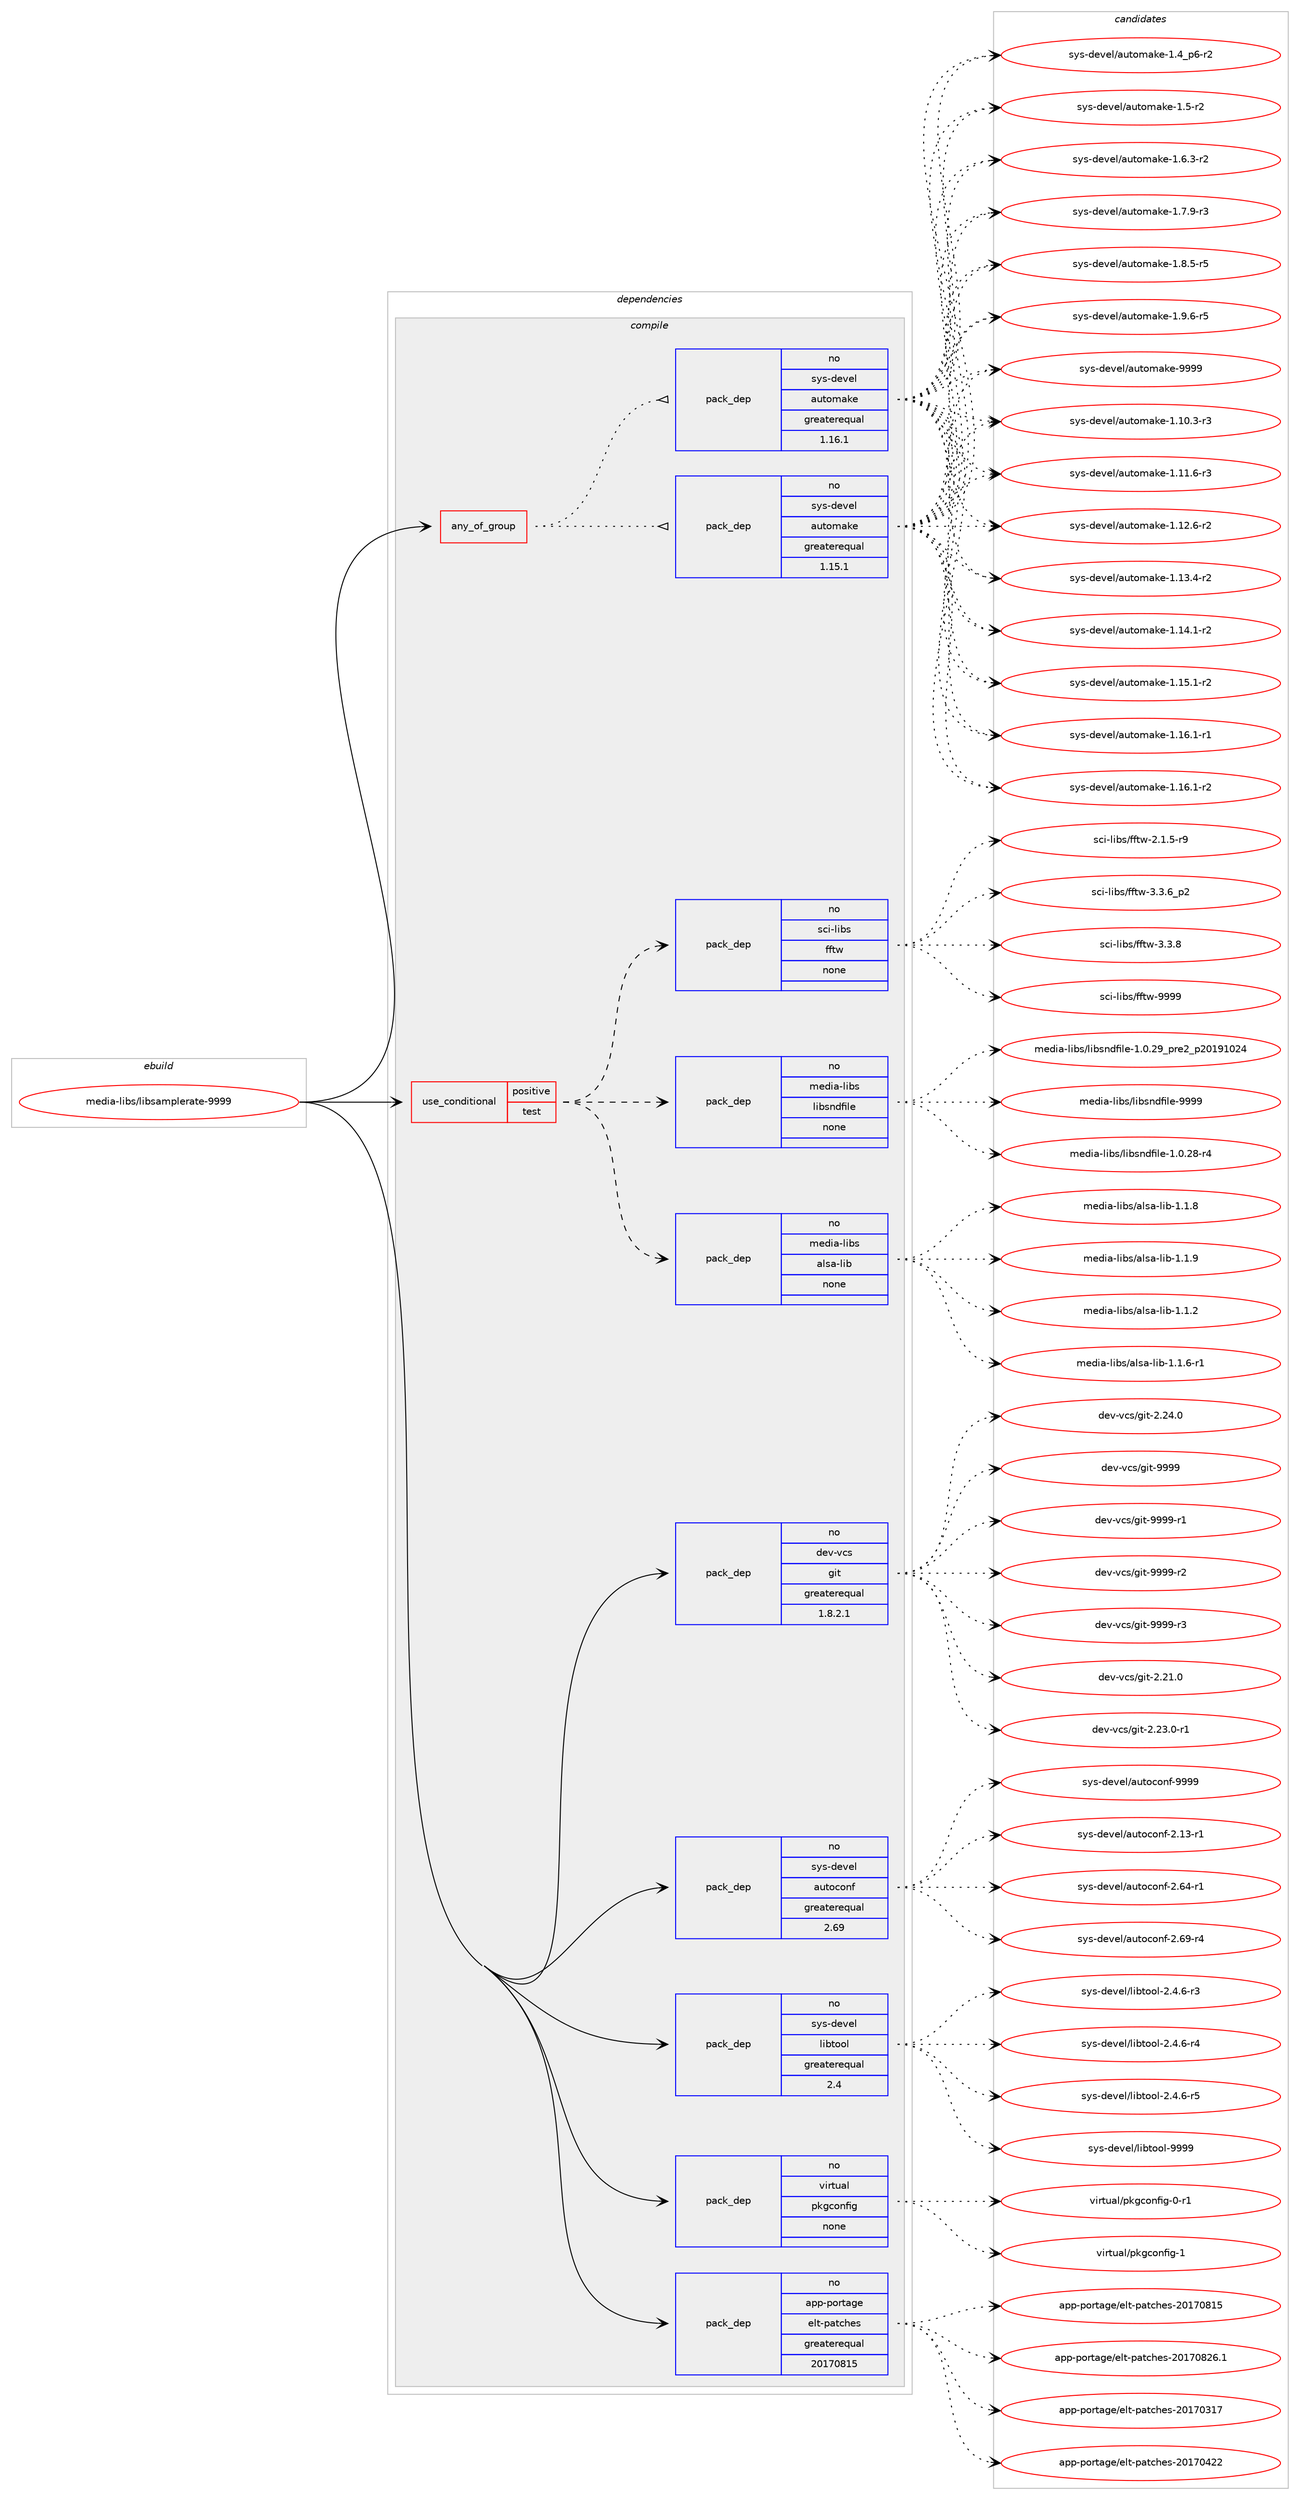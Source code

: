 digraph prolog {

# *************
# Graph options
# *************

newrank=true;
concentrate=true;
compound=true;
graph [rankdir=LR,fontname=Helvetica,fontsize=10,ranksep=1.5];#, ranksep=2.5, nodesep=0.2];
edge  [arrowhead=vee];
node  [fontname=Helvetica,fontsize=10];

# **********
# The ebuild
# **********

subgraph cluster_leftcol {
color=gray;
rank=same;
label=<<i>ebuild</i>>;
id [label="media-libs/libsamplerate-9999", color=red, width=4, href="../media-libs/libsamplerate-9999.svg"];
}

# ****************
# The dependencies
# ****************

subgraph cluster_midcol {
color=gray;
label=<<i>dependencies</i>>;
subgraph cluster_compile {
fillcolor="#eeeeee";
style=filled;
label=<<i>compile</i>>;
subgraph any13305 {
dependency788525 [label=<<TABLE BORDER="0" CELLBORDER="1" CELLSPACING="0" CELLPADDING="4"><TR><TD CELLPADDING="10">any_of_group</TD></TR></TABLE>>, shape=none, color=red];subgraph pack583039 {
dependency788526 [label=<<TABLE BORDER="0" CELLBORDER="1" CELLSPACING="0" CELLPADDING="4" WIDTH="220"><TR><TD ROWSPAN="6" CELLPADDING="30">pack_dep</TD></TR><TR><TD WIDTH="110">no</TD></TR><TR><TD>sys-devel</TD></TR><TR><TD>automake</TD></TR><TR><TD>greaterequal</TD></TR><TR><TD>1.16.1</TD></TR></TABLE>>, shape=none, color=blue];
}
dependency788525:e -> dependency788526:w [weight=20,style="dotted",arrowhead="oinv"];
subgraph pack583040 {
dependency788527 [label=<<TABLE BORDER="0" CELLBORDER="1" CELLSPACING="0" CELLPADDING="4" WIDTH="220"><TR><TD ROWSPAN="6" CELLPADDING="30">pack_dep</TD></TR><TR><TD WIDTH="110">no</TD></TR><TR><TD>sys-devel</TD></TR><TR><TD>automake</TD></TR><TR><TD>greaterequal</TD></TR><TR><TD>1.15.1</TD></TR></TABLE>>, shape=none, color=blue];
}
dependency788525:e -> dependency788527:w [weight=20,style="dotted",arrowhead="oinv"];
}
id:e -> dependency788525:w [weight=20,style="solid",arrowhead="vee"];
subgraph cond191748 {
dependency788528 [label=<<TABLE BORDER="0" CELLBORDER="1" CELLSPACING="0" CELLPADDING="4"><TR><TD ROWSPAN="3" CELLPADDING="10">use_conditional</TD></TR><TR><TD>positive</TD></TR><TR><TD>test</TD></TR></TABLE>>, shape=none, color=red];
subgraph pack583041 {
dependency788529 [label=<<TABLE BORDER="0" CELLBORDER="1" CELLSPACING="0" CELLPADDING="4" WIDTH="220"><TR><TD ROWSPAN="6" CELLPADDING="30">pack_dep</TD></TR><TR><TD WIDTH="110">no</TD></TR><TR><TD>media-libs</TD></TR><TR><TD>alsa-lib</TD></TR><TR><TD>none</TD></TR><TR><TD></TD></TR></TABLE>>, shape=none, color=blue];
}
dependency788528:e -> dependency788529:w [weight=20,style="dashed",arrowhead="vee"];
subgraph pack583042 {
dependency788530 [label=<<TABLE BORDER="0" CELLBORDER="1" CELLSPACING="0" CELLPADDING="4" WIDTH="220"><TR><TD ROWSPAN="6" CELLPADDING="30">pack_dep</TD></TR><TR><TD WIDTH="110">no</TD></TR><TR><TD>media-libs</TD></TR><TR><TD>libsndfile</TD></TR><TR><TD>none</TD></TR><TR><TD></TD></TR></TABLE>>, shape=none, color=blue];
}
dependency788528:e -> dependency788530:w [weight=20,style="dashed",arrowhead="vee"];
subgraph pack583043 {
dependency788531 [label=<<TABLE BORDER="0" CELLBORDER="1" CELLSPACING="0" CELLPADDING="4" WIDTH="220"><TR><TD ROWSPAN="6" CELLPADDING="30">pack_dep</TD></TR><TR><TD WIDTH="110">no</TD></TR><TR><TD>sci-libs</TD></TR><TR><TD>fftw</TD></TR><TR><TD>none</TD></TR><TR><TD></TD></TR></TABLE>>, shape=none, color=blue];
}
dependency788528:e -> dependency788531:w [weight=20,style="dashed",arrowhead="vee"];
}
id:e -> dependency788528:w [weight=20,style="solid",arrowhead="vee"];
subgraph pack583044 {
dependency788532 [label=<<TABLE BORDER="0" CELLBORDER="1" CELLSPACING="0" CELLPADDING="4" WIDTH="220"><TR><TD ROWSPAN="6" CELLPADDING="30">pack_dep</TD></TR><TR><TD WIDTH="110">no</TD></TR><TR><TD>app-portage</TD></TR><TR><TD>elt-patches</TD></TR><TR><TD>greaterequal</TD></TR><TR><TD>20170815</TD></TR></TABLE>>, shape=none, color=blue];
}
id:e -> dependency788532:w [weight=20,style="solid",arrowhead="vee"];
subgraph pack583045 {
dependency788533 [label=<<TABLE BORDER="0" CELLBORDER="1" CELLSPACING="0" CELLPADDING="4" WIDTH="220"><TR><TD ROWSPAN="6" CELLPADDING="30">pack_dep</TD></TR><TR><TD WIDTH="110">no</TD></TR><TR><TD>dev-vcs</TD></TR><TR><TD>git</TD></TR><TR><TD>greaterequal</TD></TR><TR><TD>1.8.2.1</TD></TR></TABLE>>, shape=none, color=blue];
}
id:e -> dependency788533:w [weight=20,style="solid",arrowhead="vee"];
subgraph pack583046 {
dependency788534 [label=<<TABLE BORDER="0" CELLBORDER="1" CELLSPACING="0" CELLPADDING="4" WIDTH="220"><TR><TD ROWSPAN="6" CELLPADDING="30">pack_dep</TD></TR><TR><TD WIDTH="110">no</TD></TR><TR><TD>sys-devel</TD></TR><TR><TD>autoconf</TD></TR><TR><TD>greaterequal</TD></TR><TR><TD>2.69</TD></TR></TABLE>>, shape=none, color=blue];
}
id:e -> dependency788534:w [weight=20,style="solid",arrowhead="vee"];
subgraph pack583047 {
dependency788535 [label=<<TABLE BORDER="0" CELLBORDER="1" CELLSPACING="0" CELLPADDING="4" WIDTH="220"><TR><TD ROWSPAN="6" CELLPADDING="30">pack_dep</TD></TR><TR><TD WIDTH="110">no</TD></TR><TR><TD>sys-devel</TD></TR><TR><TD>libtool</TD></TR><TR><TD>greaterequal</TD></TR><TR><TD>2.4</TD></TR></TABLE>>, shape=none, color=blue];
}
id:e -> dependency788535:w [weight=20,style="solid",arrowhead="vee"];
subgraph pack583048 {
dependency788536 [label=<<TABLE BORDER="0" CELLBORDER="1" CELLSPACING="0" CELLPADDING="4" WIDTH="220"><TR><TD ROWSPAN="6" CELLPADDING="30">pack_dep</TD></TR><TR><TD WIDTH="110">no</TD></TR><TR><TD>virtual</TD></TR><TR><TD>pkgconfig</TD></TR><TR><TD>none</TD></TR><TR><TD></TD></TR></TABLE>>, shape=none, color=blue];
}
id:e -> dependency788536:w [weight=20,style="solid",arrowhead="vee"];
}
subgraph cluster_compileandrun {
fillcolor="#eeeeee";
style=filled;
label=<<i>compile and run</i>>;
}
subgraph cluster_run {
fillcolor="#eeeeee";
style=filled;
label=<<i>run</i>>;
}
}

# **************
# The candidates
# **************

subgraph cluster_choices {
rank=same;
color=gray;
label=<<i>candidates</i>>;

subgraph choice583039 {
color=black;
nodesep=1;
choice11512111545100101118101108479711711611110997107101454946494846514511451 [label="sys-devel/automake-1.10.3-r3", color=red, width=4,href="../sys-devel/automake-1.10.3-r3.svg"];
choice11512111545100101118101108479711711611110997107101454946494946544511451 [label="sys-devel/automake-1.11.6-r3", color=red, width=4,href="../sys-devel/automake-1.11.6-r3.svg"];
choice11512111545100101118101108479711711611110997107101454946495046544511450 [label="sys-devel/automake-1.12.6-r2", color=red, width=4,href="../sys-devel/automake-1.12.6-r2.svg"];
choice11512111545100101118101108479711711611110997107101454946495146524511450 [label="sys-devel/automake-1.13.4-r2", color=red, width=4,href="../sys-devel/automake-1.13.4-r2.svg"];
choice11512111545100101118101108479711711611110997107101454946495246494511450 [label="sys-devel/automake-1.14.1-r2", color=red, width=4,href="../sys-devel/automake-1.14.1-r2.svg"];
choice11512111545100101118101108479711711611110997107101454946495346494511450 [label="sys-devel/automake-1.15.1-r2", color=red, width=4,href="../sys-devel/automake-1.15.1-r2.svg"];
choice11512111545100101118101108479711711611110997107101454946495446494511449 [label="sys-devel/automake-1.16.1-r1", color=red, width=4,href="../sys-devel/automake-1.16.1-r1.svg"];
choice11512111545100101118101108479711711611110997107101454946495446494511450 [label="sys-devel/automake-1.16.1-r2", color=red, width=4,href="../sys-devel/automake-1.16.1-r2.svg"];
choice115121115451001011181011084797117116111109971071014549465295112544511450 [label="sys-devel/automake-1.4_p6-r2", color=red, width=4,href="../sys-devel/automake-1.4_p6-r2.svg"];
choice11512111545100101118101108479711711611110997107101454946534511450 [label="sys-devel/automake-1.5-r2", color=red, width=4,href="../sys-devel/automake-1.5-r2.svg"];
choice115121115451001011181011084797117116111109971071014549465446514511450 [label="sys-devel/automake-1.6.3-r2", color=red, width=4,href="../sys-devel/automake-1.6.3-r2.svg"];
choice115121115451001011181011084797117116111109971071014549465546574511451 [label="sys-devel/automake-1.7.9-r3", color=red, width=4,href="../sys-devel/automake-1.7.9-r3.svg"];
choice115121115451001011181011084797117116111109971071014549465646534511453 [label="sys-devel/automake-1.8.5-r5", color=red, width=4,href="../sys-devel/automake-1.8.5-r5.svg"];
choice115121115451001011181011084797117116111109971071014549465746544511453 [label="sys-devel/automake-1.9.6-r5", color=red, width=4,href="../sys-devel/automake-1.9.6-r5.svg"];
choice115121115451001011181011084797117116111109971071014557575757 [label="sys-devel/automake-9999", color=red, width=4,href="../sys-devel/automake-9999.svg"];
dependency788526:e -> choice11512111545100101118101108479711711611110997107101454946494846514511451:w [style=dotted,weight="100"];
dependency788526:e -> choice11512111545100101118101108479711711611110997107101454946494946544511451:w [style=dotted,weight="100"];
dependency788526:e -> choice11512111545100101118101108479711711611110997107101454946495046544511450:w [style=dotted,weight="100"];
dependency788526:e -> choice11512111545100101118101108479711711611110997107101454946495146524511450:w [style=dotted,weight="100"];
dependency788526:e -> choice11512111545100101118101108479711711611110997107101454946495246494511450:w [style=dotted,weight="100"];
dependency788526:e -> choice11512111545100101118101108479711711611110997107101454946495346494511450:w [style=dotted,weight="100"];
dependency788526:e -> choice11512111545100101118101108479711711611110997107101454946495446494511449:w [style=dotted,weight="100"];
dependency788526:e -> choice11512111545100101118101108479711711611110997107101454946495446494511450:w [style=dotted,weight="100"];
dependency788526:e -> choice115121115451001011181011084797117116111109971071014549465295112544511450:w [style=dotted,weight="100"];
dependency788526:e -> choice11512111545100101118101108479711711611110997107101454946534511450:w [style=dotted,weight="100"];
dependency788526:e -> choice115121115451001011181011084797117116111109971071014549465446514511450:w [style=dotted,weight="100"];
dependency788526:e -> choice115121115451001011181011084797117116111109971071014549465546574511451:w [style=dotted,weight="100"];
dependency788526:e -> choice115121115451001011181011084797117116111109971071014549465646534511453:w [style=dotted,weight="100"];
dependency788526:e -> choice115121115451001011181011084797117116111109971071014549465746544511453:w [style=dotted,weight="100"];
dependency788526:e -> choice115121115451001011181011084797117116111109971071014557575757:w [style=dotted,weight="100"];
}
subgraph choice583040 {
color=black;
nodesep=1;
choice11512111545100101118101108479711711611110997107101454946494846514511451 [label="sys-devel/automake-1.10.3-r3", color=red, width=4,href="../sys-devel/automake-1.10.3-r3.svg"];
choice11512111545100101118101108479711711611110997107101454946494946544511451 [label="sys-devel/automake-1.11.6-r3", color=red, width=4,href="../sys-devel/automake-1.11.6-r3.svg"];
choice11512111545100101118101108479711711611110997107101454946495046544511450 [label="sys-devel/automake-1.12.6-r2", color=red, width=4,href="../sys-devel/automake-1.12.6-r2.svg"];
choice11512111545100101118101108479711711611110997107101454946495146524511450 [label="sys-devel/automake-1.13.4-r2", color=red, width=4,href="../sys-devel/automake-1.13.4-r2.svg"];
choice11512111545100101118101108479711711611110997107101454946495246494511450 [label="sys-devel/automake-1.14.1-r2", color=red, width=4,href="../sys-devel/automake-1.14.1-r2.svg"];
choice11512111545100101118101108479711711611110997107101454946495346494511450 [label="sys-devel/automake-1.15.1-r2", color=red, width=4,href="../sys-devel/automake-1.15.1-r2.svg"];
choice11512111545100101118101108479711711611110997107101454946495446494511449 [label="sys-devel/automake-1.16.1-r1", color=red, width=4,href="../sys-devel/automake-1.16.1-r1.svg"];
choice11512111545100101118101108479711711611110997107101454946495446494511450 [label="sys-devel/automake-1.16.1-r2", color=red, width=4,href="../sys-devel/automake-1.16.1-r2.svg"];
choice115121115451001011181011084797117116111109971071014549465295112544511450 [label="sys-devel/automake-1.4_p6-r2", color=red, width=4,href="../sys-devel/automake-1.4_p6-r2.svg"];
choice11512111545100101118101108479711711611110997107101454946534511450 [label="sys-devel/automake-1.5-r2", color=red, width=4,href="../sys-devel/automake-1.5-r2.svg"];
choice115121115451001011181011084797117116111109971071014549465446514511450 [label="sys-devel/automake-1.6.3-r2", color=red, width=4,href="../sys-devel/automake-1.6.3-r2.svg"];
choice115121115451001011181011084797117116111109971071014549465546574511451 [label="sys-devel/automake-1.7.9-r3", color=red, width=4,href="../sys-devel/automake-1.7.9-r3.svg"];
choice115121115451001011181011084797117116111109971071014549465646534511453 [label="sys-devel/automake-1.8.5-r5", color=red, width=4,href="../sys-devel/automake-1.8.5-r5.svg"];
choice115121115451001011181011084797117116111109971071014549465746544511453 [label="sys-devel/automake-1.9.6-r5", color=red, width=4,href="../sys-devel/automake-1.9.6-r5.svg"];
choice115121115451001011181011084797117116111109971071014557575757 [label="sys-devel/automake-9999", color=red, width=4,href="../sys-devel/automake-9999.svg"];
dependency788527:e -> choice11512111545100101118101108479711711611110997107101454946494846514511451:w [style=dotted,weight="100"];
dependency788527:e -> choice11512111545100101118101108479711711611110997107101454946494946544511451:w [style=dotted,weight="100"];
dependency788527:e -> choice11512111545100101118101108479711711611110997107101454946495046544511450:w [style=dotted,weight="100"];
dependency788527:e -> choice11512111545100101118101108479711711611110997107101454946495146524511450:w [style=dotted,weight="100"];
dependency788527:e -> choice11512111545100101118101108479711711611110997107101454946495246494511450:w [style=dotted,weight="100"];
dependency788527:e -> choice11512111545100101118101108479711711611110997107101454946495346494511450:w [style=dotted,weight="100"];
dependency788527:e -> choice11512111545100101118101108479711711611110997107101454946495446494511449:w [style=dotted,weight="100"];
dependency788527:e -> choice11512111545100101118101108479711711611110997107101454946495446494511450:w [style=dotted,weight="100"];
dependency788527:e -> choice115121115451001011181011084797117116111109971071014549465295112544511450:w [style=dotted,weight="100"];
dependency788527:e -> choice11512111545100101118101108479711711611110997107101454946534511450:w [style=dotted,weight="100"];
dependency788527:e -> choice115121115451001011181011084797117116111109971071014549465446514511450:w [style=dotted,weight="100"];
dependency788527:e -> choice115121115451001011181011084797117116111109971071014549465546574511451:w [style=dotted,weight="100"];
dependency788527:e -> choice115121115451001011181011084797117116111109971071014549465646534511453:w [style=dotted,weight="100"];
dependency788527:e -> choice115121115451001011181011084797117116111109971071014549465746544511453:w [style=dotted,weight="100"];
dependency788527:e -> choice115121115451001011181011084797117116111109971071014557575757:w [style=dotted,weight="100"];
}
subgraph choice583041 {
color=black;
nodesep=1;
choice1091011001059745108105981154797108115974510810598454946494650 [label="media-libs/alsa-lib-1.1.2", color=red, width=4,href="../media-libs/alsa-lib-1.1.2.svg"];
choice10910110010597451081059811547971081159745108105984549464946544511449 [label="media-libs/alsa-lib-1.1.6-r1", color=red, width=4,href="../media-libs/alsa-lib-1.1.6-r1.svg"];
choice1091011001059745108105981154797108115974510810598454946494656 [label="media-libs/alsa-lib-1.1.8", color=red, width=4,href="../media-libs/alsa-lib-1.1.8.svg"];
choice1091011001059745108105981154797108115974510810598454946494657 [label="media-libs/alsa-lib-1.1.9", color=red, width=4,href="../media-libs/alsa-lib-1.1.9.svg"];
dependency788529:e -> choice1091011001059745108105981154797108115974510810598454946494650:w [style=dotted,weight="100"];
dependency788529:e -> choice10910110010597451081059811547971081159745108105984549464946544511449:w [style=dotted,weight="100"];
dependency788529:e -> choice1091011001059745108105981154797108115974510810598454946494656:w [style=dotted,weight="100"];
dependency788529:e -> choice1091011001059745108105981154797108115974510810598454946494657:w [style=dotted,weight="100"];
}
subgraph choice583042 {
color=black;
nodesep=1;
choice1091011001059745108105981154710810598115110100102105108101454946484650564511452 [label="media-libs/libsndfile-1.0.28-r4", color=red, width=4,href="../media-libs/libsndfile-1.0.28-r4.svg"];
choice1091011001059745108105981154710810598115110100102105108101454946484650579511211410150951125048495749485052 [label="media-libs/libsndfile-1.0.29_pre2_p20191024", color=red, width=4,href="../media-libs/libsndfile-1.0.29_pre2_p20191024.svg"];
choice10910110010597451081059811547108105981151101001021051081014557575757 [label="media-libs/libsndfile-9999", color=red, width=4,href="../media-libs/libsndfile-9999.svg"];
dependency788530:e -> choice1091011001059745108105981154710810598115110100102105108101454946484650564511452:w [style=dotted,weight="100"];
dependency788530:e -> choice1091011001059745108105981154710810598115110100102105108101454946484650579511211410150951125048495749485052:w [style=dotted,weight="100"];
dependency788530:e -> choice10910110010597451081059811547108105981151101001021051081014557575757:w [style=dotted,weight="100"];
}
subgraph choice583043 {
color=black;
nodesep=1;
choice115991054510810598115471021021161194550464946534511457 [label="sci-libs/fftw-2.1.5-r9", color=red, width=4,href="../sci-libs/fftw-2.1.5-r9.svg"];
choice115991054510810598115471021021161194551465146549511250 [label="sci-libs/fftw-3.3.6_p2", color=red, width=4,href="../sci-libs/fftw-3.3.6_p2.svg"];
choice11599105451081059811547102102116119455146514656 [label="sci-libs/fftw-3.3.8", color=red, width=4,href="../sci-libs/fftw-3.3.8.svg"];
choice115991054510810598115471021021161194557575757 [label="sci-libs/fftw-9999", color=red, width=4,href="../sci-libs/fftw-9999.svg"];
dependency788531:e -> choice115991054510810598115471021021161194550464946534511457:w [style=dotted,weight="100"];
dependency788531:e -> choice115991054510810598115471021021161194551465146549511250:w [style=dotted,weight="100"];
dependency788531:e -> choice11599105451081059811547102102116119455146514656:w [style=dotted,weight="100"];
dependency788531:e -> choice115991054510810598115471021021161194557575757:w [style=dotted,weight="100"];
}
subgraph choice583044 {
color=black;
nodesep=1;
choice97112112451121111141169710310147101108116451129711699104101115455048495548514955 [label="app-portage/elt-patches-20170317", color=red, width=4,href="../app-portage/elt-patches-20170317.svg"];
choice97112112451121111141169710310147101108116451129711699104101115455048495548525050 [label="app-portage/elt-patches-20170422", color=red, width=4,href="../app-portage/elt-patches-20170422.svg"];
choice97112112451121111141169710310147101108116451129711699104101115455048495548564953 [label="app-portage/elt-patches-20170815", color=red, width=4,href="../app-portage/elt-patches-20170815.svg"];
choice971121124511211111411697103101471011081164511297116991041011154550484955485650544649 [label="app-portage/elt-patches-20170826.1", color=red, width=4,href="../app-portage/elt-patches-20170826.1.svg"];
dependency788532:e -> choice97112112451121111141169710310147101108116451129711699104101115455048495548514955:w [style=dotted,weight="100"];
dependency788532:e -> choice97112112451121111141169710310147101108116451129711699104101115455048495548525050:w [style=dotted,weight="100"];
dependency788532:e -> choice97112112451121111141169710310147101108116451129711699104101115455048495548564953:w [style=dotted,weight="100"];
dependency788532:e -> choice971121124511211111411697103101471011081164511297116991041011154550484955485650544649:w [style=dotted,weight="100"];
}
subgraph choice583045 {
color=black;
nodesep=1;
choice10010111845118991154710310511645504650494648 [label="dev-vcs/git-2.21.0", color=red, width=4,href="../dev-vcs/git-2.21.0.svg"];
choice100101118451189911547103105116455046505146484511449 [label="dev-vcs/git-2.23.0-r1", color=red, width=4,href="../dev-vcs/git-2.23.0-r1.svg"];
choice10010111845118991154710310511645504650524648 [label="dev-vcs/git-2.24.0", color=red, width=4,href="../dev-vcs/git-2.24.0.svg"];
choice1001011184511899115471031051164557575757 [label="dev-vcs/git-9999", color=red, width=4,href="../dev-vcs/git-9999.svg"];
choice10010111845118991154710310511645575757574511449 [label="dev-vcs/git-9999-r1", color=red, width=4,href="../dev-vcs/git-9999-r1.svg"];
choice10010111845118991154710310511645575757574511450 [label="dev-vcs/git-9999-r2", color=red, width=4,href="../dev-vcs/git-9999-r2.svg"];
choice10010111845118991154710310511645575757574511451 [label="dev-vcs/git-9999-r3", color=red, width=4,href="../dev-vcs/git-9999-r3.svg"];
dependency788533:e -> choice10010111845118991154710310511645504650494648:w [style=dotted,weight="100"];
dependency788533:e -> choice100101118451189911547103105116455046505146484511449:w [style=dotted,weight="100"];
dependency788533:e -> choice10010111845118991154710310511645504650524648:w [style=dotted,weight="100"];
dependency788533:e -> choice1001011184511899115471031051164557575757:w [style=dotted,weight="100"];
dependency788533:e -> choice10010111845118991154710310511645575757574511449:w [style=dotted,weight="100"];
dependency788533:e -> choice10010111845118991154710310511645575757574511450:w [style=dotted,weight="100"];
dependency788533:e -> choice10010111845118991154710310511645575757574511451:w [style=dotted,weight="100"];
}
subgraph choice583046 {
color=black;
nodesep=1;
choice1151211154510010111810110847971171161119911111010245504649514511449 [label="sys-devel/autoconf-2.13-r1", color=red, width=4,href="../sys-devel/autoconf-2.13-r1.svg"];
choice1151211154510010111810110847971171161119911111010245504654524511449 [label="sys-devel/autoconf-2.64-r1", color=red, width=4,href="../sys-devel/autoconf-2.64-r1.svg"];
choice1151211154510010111810110847971171161119911111010245504654574511452 [label="sys-devel/autoconf-2.69-r4", color=red, width=4,href="../sys-devel/autoconf-2.69-r4.svg"];
choice115121115451001011181011084797117116111991111101024557575757 [label="sys-devel/autoconf-9999", color=red, width=4,href="../sys-devel/autoconf-9999.svg"];
dependency788534:e -> choice1151211154510010111810110847971171161119911111010245504649514511449:w [style=dotted,weight="100"];
dependency788534:e -> choice1151211154510010111810110847971171161119911111010245504654524511449:w [style=dotted,weight="100"];
dependency788534:e -> choice1151211154510010111810110847971171161119911111010245504654574511452:w [style=dotted,weight="100"];
dependency788534:e -> choice115121115451001011181011084797117116111991111101024557575757:w [style=dotted,weight="100"];
}
subgraph choice583047 {
color=black;
nodesep=1;
choice1151211154510010111810110847108105981161111111084550465246544511451 [label="sys-devel/libtool-2.4.6-r3", color=red, width=4,href="../sys-devel/libtool-2.4.6-r3.svg"];
choice1151211154510010111810110847108105981161111111084550465246544511452 [label="sys-devel/libtool-2.4.6-r4", color=red, width=4,href="../sys-devel/libtool-2.4.6-r4.svg"];
choice1151211154510010111810110847108105981161111111084550465246544511453 [label="sys-devel/libtool-2.4.6-r5", color=red, width=4,href="../sys-devel/libtool-2.4.6-r5.svg"];
choice1151211154510010111810110847108105981161111111084557575757 [label="sys-devel/libtool-9999", color=red, width=4,href="../sys-devel/libtool-9999.svg"];
dependency788535:e -> choice1151211154510010111810110847108105981161111111084550465246544511451:w [style=dotted,weight="100"];
dependency788535:e -> choice1151211154510010111810110847108105981161111111084550465246544511452:w [style=dotted,weight="100"];
dependency788535:e -> choice1151211154510010111810110847108105981161111111084550465246544511453:w [style=dotted,weight="100"];
dependency788535:e -> choice1151211154510010111810110847108105981161111111084557575757:w [style=dotted,weight="100"];
}
subgraph choice583048 {
color=black;
nodesep=1;
choice11810511411611797108471121071039911111010210510345484511449 [label="virtual/pkgconfig-0-r1", color=red, width=4,href="../virtual/pkgconfig-0-r1.svg"];
choice1181051141161179710847112107103991111101021051034549 [label="virtual/pkgconfig-1", color=red, width=4,href="../virtual/pkgconfig-1.svg"];
dependency788536:e -> choice11810511411611797108471121071039911111010210510345484511449:w [style=dotted,weight="100"];
dependency788536:e -> choice1181051141161179710847112107103991111101021051034549:w [style=dotted,weight="100"];
}
}

}
